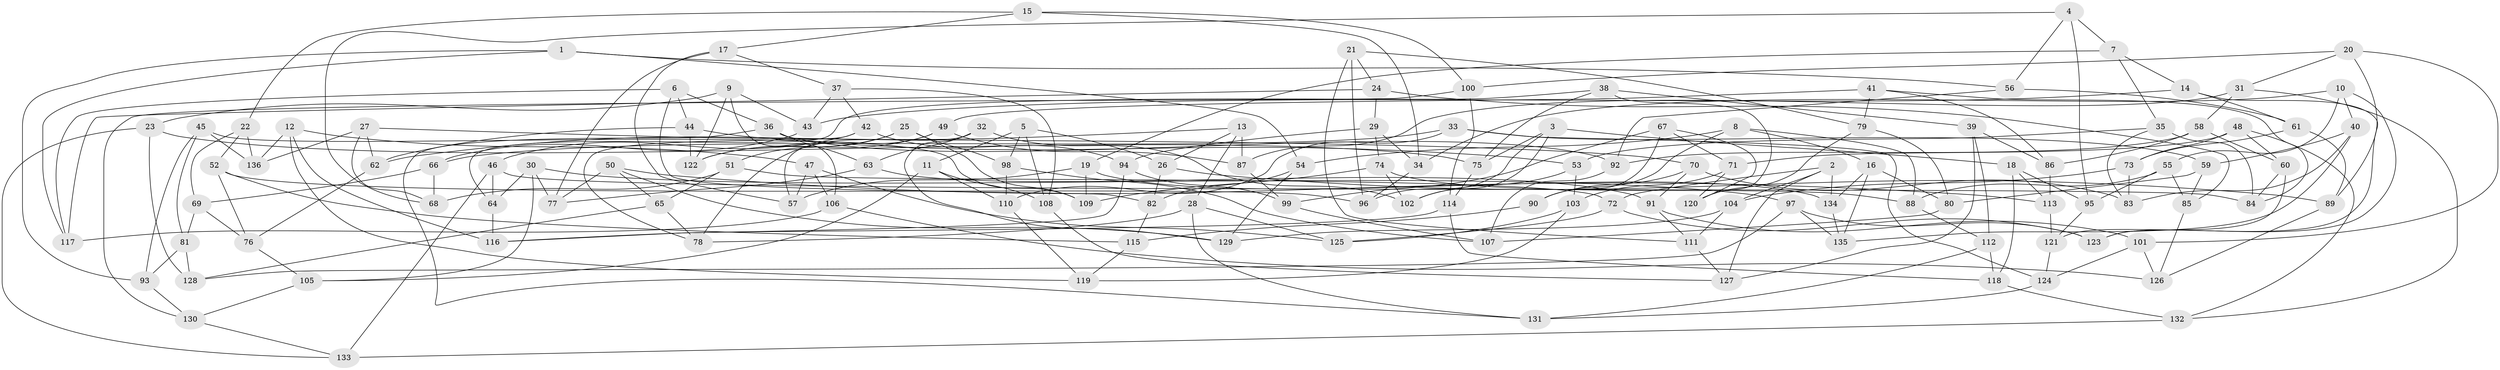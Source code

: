 // Generated by graph-tools (version 1.1) at 2025/37/03/09/25 02:37:55]
// undirected, 136 vertices, 272 edges
graph export_dot {
graph [start="1"]
  node [color=gray90,style=filled];
  1;
  2;
  3;
  4;
  5;
  6;
  7;
  8;
  9;
  10;
  11;
  12;
  13;
  14;
  15;
  16;
  17;
  18;
  19;
  20;
  21;
  22;
  23;
  24;
  25;
  26;
  27;
  28;
  29;
  30;
  31;
  32;
  33;
  34;
  35;
  36;
  37;
  38;
  39;
  40;
  41;
  42;
  43;
  44;
  45;
  46;
  47;
  48;
  49;
  50;
  51;
  52;
  53;
  54;
  55;
  56;
  57;
  58;
  59;
  60;
  61;
  62;
  63;
  64;
  65;
  66;
  67;
  68;
  69;
  70;
  71;
  72;
  73;
  74;
  75;
  76;
  77;
  78;
  79;
  80;
  81;
  82;
  83;
  84;
  85;
  86;
  87;
  88;
  89;
  90;
  91;
  92;
  93;
  94;
  95;
  96;
  97;
  98;
  99;
  100;
  101;
  102;
  103;
  104;
  105;
  106;
  107;
  108;
  109;
  110;
  111;
  112;
  113;
  114;
  115;
  116;
  117;
  118;
  119;
  120;
  121;
  122;
  123;
  124;
  125;
  126;
  127;
  128;
  129;
  130;
  131;
  132;
  133;
  134;
  135;
  136;
  1 -- 117;
  1 -- 93;
  1 -- 54;
  1 -- 56;
  2 -- 134;
  2 -- 72;
  2 -- 104;
  2 -- 127;
  3 -- 18;
  3 -- 75;
  3 -- 96;
  3 -- 102;
  4 -- 56;
  4 -- 7;
  4 -- 95;
  4 -- 68;
  5 -- 11;
  5 -- 108;
  5 -- 98;
  5 -- 26;
  6 -- 36;
  6 -- 82;
  6 -- 117;
  6 -- 44;
  7 -- 14;
  7 -- 35;
  7 -- 19;
  8 -- 54;
  8 -- 90;
  8 -- 16;
  8 -- 88;
  9 -- 43;
  9 -- 23;
  9 -- 122;
  9 -- 106;
  10 -- 40;
  10 -- 55;
  10 -- 123;
  10 -- 34;
  11 -- 108;
  11 -- 110;
  11 -- 105;
  12 -- 47;
  12 -- 116;
  12 -- 136;
  12 -- 119;
  13 -- 62;
  13 -- 26;
  13 -- 87;
  13 -- 28;
  14 -- 43;
  14 -- 61;
  14 -- 123;
  15 -- 17;
  15 -- 34;
  15 -- 100;
  15 -- 22;
  16 -- 135;
  16 -- 134;
  16 -- 80;
  17 -- 57;
  17 -- 77;
  17 -- 37;
  18 -- 95;
  18 -- 113;
  18 -- 118;
  19 -- 57;
  19 -- 109;
  19 -- 134;
  20 -- 100;
  20 -- 89;
  20 -- 101;
  20 -- 31;
  21 -- 24;
  21 -- 96;
  21 -- 111;
  21 -- 79;
  22 -- 136;
  22 -- 69;
  22 -- 52;
  23 -- 128;
  23 -- 75;
  23 -- 133;
  24 -- 117;
  24 -- 29;
  24 -- 85;
  25 -- 51;
  25 -- 122;
  25 -- 109;
  25 -- 98;
  26 -- 89;
  26 -- 82;
  27 -- 70;
  27 -- 62;
  27 -- 136;
  27 -- 68;
  28 -- 131;
  28 -- 78;
  28 -- 125;
  29 -- 94;
  29 -- 34;
  29 -- 74;
  30 -- 77;
  30 -- 64;
  30 -- 105;
  30 -- 97;
  31 -- 132;
  31 -- 87;
  31 -- 58;
  32 -- 102;
  32 -- 57;
  32 -- 129;
  32 -- 63;
  33 -- 110;
  33 -- 59;
  33 -- 124;
  33 -- 66;
  34 -- 96;
  35 -- 53;
  35 -- 84;
  35 -- 83;
  36 -- 131;
  36 -- 63;
  36 -- 92;
  37 -- 42;
  37 -- 43;
  37 -- 108;
  38 -- 120;
  38 -- 75;
  38 -- 64;
  38 -- 39;
  39 -- 112;
  39 -- 127;
  39 -- 86;
  40 -- 83;
  40 -- 59;
  40 -- 135;
  41 -- 79;
  41 -- 86;
  41 -- 49;
  41 -- 84;
  42 -- 46;
  42 -- 94;
  42 -- 78;
  43 -- 66;
  44 -- 122;
  44 -- 53;
  44 -- 62;
  45 -- 109;
  45 -- 93;
  45 -- 136;
  45 -- 81;
  46 -- 84;
  46 -- 133;
  46 -- 64;
  47 -- 57;
  47 -- 125;
  47 -- 106;
  48 -- 132;
  48 -- 71;
  48 -- 73;
  48 -- 60;
  49 -- 78;
  49 -- 87;
  49 -- 122;
  50 -- 65;
  50 -- 77;
  50 -- 113;
  50 -- 129;
  51 -- 72;
  51 -- 65;
  51 -- 68;
  52 -- 115;
  52 -- 96;
  52 -- 76;
  53 -- 103;
  53 -- 102;
  54 -- 129;
  54 -- 82;
  55 -- 95;
  55 -- 88;
  55 -- 85;
  56 -- 92;
  56 -- 61;
  58 -- 60;
  58 -- 86;
  58 -- 92;
  59 -- 85;
  59 -- 80;
  60 -- 121;
  60 -- 84;
  61 -- 89;
  61 -- 73;
  62 -- 76;
  63 -- 77;
  63 -- 91;
  64 -- 116;
  65 -- 78;
  65 -- 128;
  66 -- 68;
  66 -- 69;
  67 -- 99;
  67 -- 90;
  67 -- 71;
  67 -- 120;
  69 -- 81;
  69 -- 76;
  70 -- 91;
  70 -- 90;
  70 -- 83;
  71 -- 120;
  71 -- 103;
  72 -- 123;
  72 -- 125;
  73 -- 104;
  73 -- 83;
  74 -- 102;
  74 -- 88;
  74 -- 109;
  75 -- 114;
  76 -- 105;
  79 -- 120;
  79 -- 80;
  80 -- 107;
  81 -- 93;
  81 -- 128;
  82 -- 115;
  85 -- 126;
  86 -- 113;
  87 -- 99;
  88 -- 112;
  89 -- 126;
  90 -- 115;
  91 -- 101;
  91 -- 111;
  92 -- 107;
  93 -- 130;
  94 -- 99;
  94 -- 116;
  95 -- 121;
  97 -- 128;
  97 -- 135;
  97 -- 123;
  98 -- 107;
  98 -- 110;
  99 -- 107;
  100 -- 114;
  100 -- 130;
  101 -- 124;
  101 -- 126;
  103 -- 125;
  103 -- 119;
  104 -- 129;
  104 -- 111;
  105 -- 130;
  106 -- 117;
  106 -- 126;
  108 -- 127;
  110 -- 119;
  111 -- 127;
  112 -- 131;
  112 -- 118;
  113 -- 121;
  114 -- 116;
  114 -- 118;
  115 -- 119;
  118 -- 132;
  121 -- 124;
  124 -- 131;
  130 -- 133;
  132 -- 133;
  134 -- 135;
}
